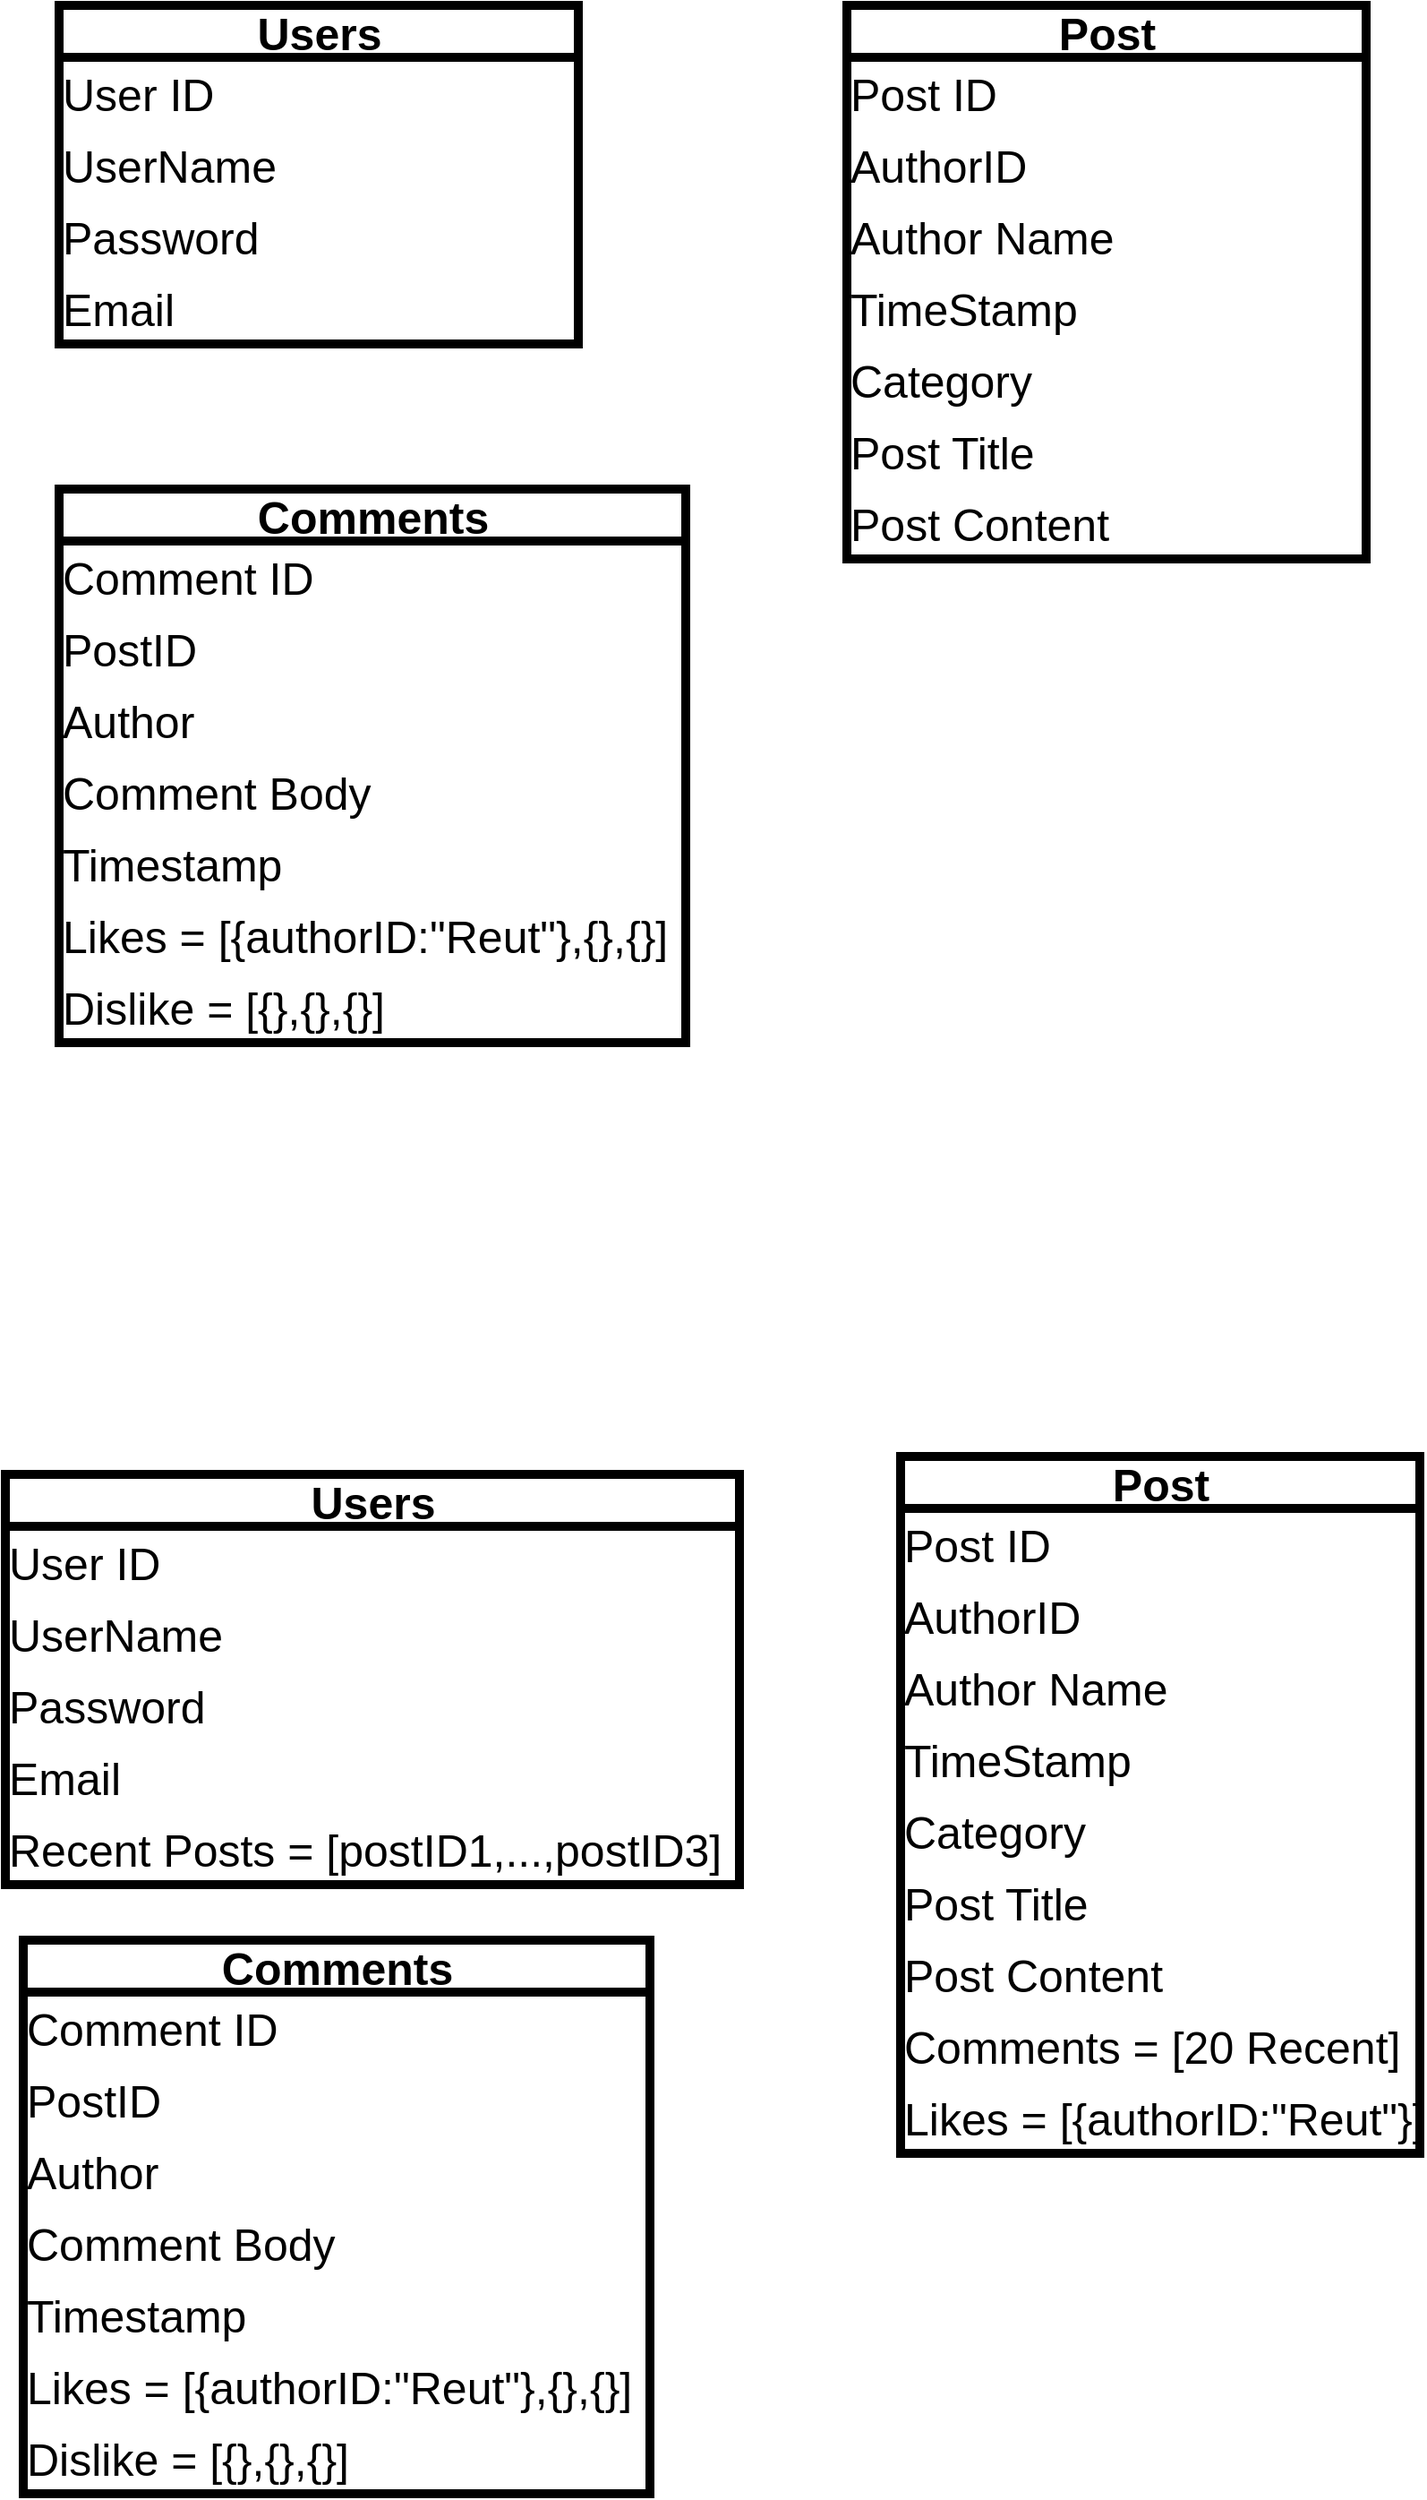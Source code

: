 <mxfile version="16.2.7" type="github">
  <diagram id="zEYRDg7CM3y8mPSsTqo-" name="Page-1">
    <mxGraphModel dx="1673" dy="896" grid="1" gridSize="10" guides="1" tooltips="1" connect="1" arrows="1" fold="1" page="1" pageScale="1" pageWidth="850" pageHeight="1100" math="0" shadow="0">
      <root>
        <mxCell id="0" />
        <mxCell id="1" parent="0" />
        <mxCell id="TbmRVshv5w0ojiPeIlpI-25" value="Users" style="swimlane;fontStyle=1;align=center;verticalAlign=middle;childLayout=stackLayout;horizontal=1;startSize=29;horizontalStack=0;resizeParent=1;resizeParentMax=0;resizeLast=0;collapsible=0;marginBottom=0;html=1;fontSize=25;strokeWidth=5;" vertex="1" parent="1">
          <mxGeometry x="50" y="30" width="290" height="189" as="geometry" />
        </mxCell>
        <mxCell id="TbmRVshv5w0ojiPeIlpI-30" value="User ID" style="text;html=1;resizable=0;autosize=1;align=left;verticalAlign=middle;points=[];fillColor=none;strokeColor=none;rounded=0;fontSize=25;" vertex="1" parent="TbmRVshv5w0ojiPeIlpI-25">
          <mxGeometry y="29" width="290" height="40" as="geometry" />
        </mxCell>
        <mxCell id="TbmRVshv5w0ojiPeIlpI-31" value="UserName" style="text;html=1;resizable=0;autosize=1;align=left;verticalAlign=middle;points=[];fillColor=none;strokeColor=none;rounded=0;fontSize=25;" vertex="1" parent="TbmRVshv5w0ojiPeIlpI-25">
          <mxGeometry y="69" width="290" height="40" as="geometry" />
        </mxCell>
        <mxCell id="TbmRVshv5w0ojiPeIlpI-32" value="Password" style="text;html=1;resizable=0;autosize=1;align=left;verticalAlign=middle;points=[];fillColor=none;strokeColor=none;rounded=0;fontSize=25;" vertex="1" parent="TbmRVshv5w0ojiPeIlpI-25">
          <mxGeometry y="109" width="290" height="40" as="geometry" />
        </mxCell>
        <mxCell id="TbmRVshv5w0ojiPeIlpI-33" value="Email" style="text;html=1;resizable=0;autosize=1;align=left;verticalAlign=middle;points=[];fillColor=none;strokeColor=none;rounded=0;fontSize=25;" vertex="1" parent="TbmRVshv5w0ojiPeIlpI-25">
          <mxGeometry y="149" width="290" height="40" as="geometry" />
        </mxCell>
        <mxCell id="TbmRVshv5w0ojiPeIlpI-39" value="Post" style="swimlane;fontStyle=1;align=center;verticalAlign=middle;childLayout=stackLayout;horizontal=1;startSize=29;horizontalStack=0;resizeParent=1;resizeParentMax=0;resizeLast=0;collapsible=0;marginBottom=0;html=1;fontSize=25;strokeWidth=5;" vertex="1" parent="1">
          <mxGeometry x="490" y="30" width="290" height="309" as="geometry" />
        </mxCell>
        <mxCell id="TbmRVshv5w0ojiPeIlpI-40" value="Post ID" style="text;html=1;resizable=0;autosize=1;align=left;verticalAlign=middle;points=[];fillColor=none;strokeColor=none;rounded=0;fontSize=25;" vertex="1" parent="TbmRVshv5w0ojiPeIlpI-39">
          <mxGeometry y="29" width="290" height="40" as="geometry" />
        </mxCell>
        <mxCell id="TbmRVshv5w0ojiPeIlpI-68" value="AuthorID" style="text;html=1;resizable=0;autosize=1;align=left;verticalAlign=middle;points=[];fillColor=none;strokeColor=none;rounded=0;fontSize=25;" vertex="1" parent="TbmRVshv5w0ojiPeIlpI-39">
          <mxGeometry y="69" width="290" height="40" as="geometry" />
        </mxCell>
        <mxCell id="TbmRVshv5w0ojiPeIlpI-41" value="Author Name" style="text;html=1;resizable=0;autosize=1;align=left;verticalAlign=middle;points=[];fillColor=none;strokeColor=none;rounded=0;fontSize=25;" vertex="1" parent="TbmRVshv5w0ojiPeIlpI-39">
          <mxGeometry y="109" width="290" height="40" as="geometry" />
        </mxCell>
        <mxCell id="TbmRVshv5w0ojiPeIlpI-42" value="TimeStamp" style="text;html=1;resizable=0;autosize=1;align=left;verticalAlign=middle;points=[];fillColor=none;strokeColor=none;rounded=0;fontSize=25;" vertex="1" parent="TbmRVshv5w0ojiPeIlpI-39">
          <mxGeometry y="149" width="290" height="40" as="geometry" />
        </mxCell>
        <mxCell id="TbmRVshv5w0ojiPeIlpI-43" value="Category&amp;nbsp;" style="text;html=1;resizable=0;autosize=1;align=left;verticalAlign=middle;points=[];fillColor=none;strokeColor=none;rounded=0;fontSize=25;" vertex="1" parent="TbmRVshv5w0ojiPeIlpI-39">
          <mxGeometry y="189" width="290" height="40" as="geometry" />
        </mxCell>
        <mxCell id="TbmRVshv5w0ojiPeIlpI-44" value="Post Title" style="text;html=1;resizable=0;autosize=1;align=left;verticalAlign=middle;points=[];fillColor=none;strokeColor=none;rounded=0;fontSize=25;" vertex="1" parent="TbmRVshv5w0ojiPeIlpI-39">
          <mxGeometry y="229" width="290" height="40" as="geometry" />
        </mxCell>
        <mxCell id="TbmRVshv5w0ojiPeIlpI-45" value="Post Content" style="text;html=1;resizable=0;autosize=1;align=left;verticalAlign=middle;points=[];fillColor=none;strokeColor=none;rounded=0;fontSize=25;" vertex="1" parent="TbmRVshv5w0ojiPeIlpI-39">
          <mxGeometry y="269" width="290" height="40" as="geometry" />
        </mxCell>
        <mxCell id="TbmRVshv5w0ojiPeIlpI-47" value="Comments" style="swimlane;fontStyle=1;align=center;verticalAlign=middle;childLayout=stackLayout;horizontal=1;startSize=29;horizontalStack=0;resizeParent=1;resizeParentMax=0;resizeLast=0;collapsible=0;marginBottom=0;html=1;fontSize=25;strokeWidth=5;" vertex="1" parent="1">
          <mxGeometry x="50" y="300" width="350" height="309" as="geometry" />
        </mxCell>
        <mxCell id="TbmRVshv5w0ojiPeIlpI-48" value="Comment ID" style="text;html=1;resizable=0;autosize=1;align=left;verticalAlign=middle;points=[];fillColor=none;strokeColor=none;rounded=0;fontSize=25;" vertex="1" parent="TbmRVshv5w0ojiPeIlpI-47">
          <mxGeometry y="29" width="350" height="40" as="geometry" />
        </mxCell>
        <mxCell id="TbmRVshv5w0ojiPeIlpI-52" value="PostID" style="text;html=1;resizable=0;autosize=1;align=left;verticalAlign=middle;points=[];fillColor=none;strokeColor=none;rounded=0;fontSize=25;" vertex="1" parent="TbmRVshv5w0ojiPeIlpI-47">
          <mxGeometry y="69" width="350" height="40" as="geometry" />
        </mxCell>
        <mxCell id="TbmRVshv5w0ojiPeIlpI-49" value="Author" style="text;html=1;resizable=0;autosize=1;align=left;verticalAlign=middle;points=[];fillColor=none;strokeColor=none;rounded=0;fontSize=25;" vertex="1" parent="TbmRVshv5w0ojiPeIlpI-47">
          <mxGeometry y="109" width="350" height="40" as="geometry" />
        </mxCell>
        <mxCell id="TbmRVshv5w0ojiPeIlpI-50" value="Comment Body" style="text;html=1;resizable=0;autosize=1;align=left;verticalAlign=middle;points=[];fillColor=none;strokeColor=none;rounded=0;fontSize=25;" vertex="1" parent="TbmRVshv5w0ojiPeIlpI-47">
          <mxGeometry y="149" width="350" height="40" as="geometry" />
        </mxCell>
        <mxCell id="TbmRVshv5w0ojiPeIlpI-51" value="Timestamp" style="text;html=1;resizable=0;autosize=1;align=left;verticalAlign=middle;points=[];fillColor=none;strokeColor=none;rounded=0;fontSize=25;" vertex="1" parent="TbmRVshv5w0ojiPeIlpI-47">
          <mxGeometry y="189" width="350" height="40" as="geometry" />
        </mxCell>
        <mxCell id="TbmRVshv5w0ojiPeIlpI-70" value="Likes = [{authorID:&quot;Reut&quot;},{},{}]" style="text;html=1;resizable=0;autosize=1;align=left;verticalAlign=middle;points=[];fillColor=none;strokeColor=none;rounded=0;fontSize=25;" vertex="1" parent="TbmRVshv5w0ojiPeIlpI-47">
          <mxGeometry y="229" width="350" height="40" as="geometry" />
        </mxCell>
        <mxCell id="TbmRVshv5w0ojiPeIlpI-78" value="Dislike = [{},{},{}]" style="text;html=1;resizable=0;autosize=1;align=left;verticalAlign=middle;points=[];fillColor=none;strokeColor=none;rounded=0;fontSize=25;" vertex="1" parent="TbmRVshv5w0ojiPeIlpI-47">
          <mxGeometry y="269" width="350" height="40" as="geometry" />
        </mxCell>
        <mxCell id="TbmRVshv5w0ojiPeIlpI-79" value="Users" style="swimlane;fontStyle=1;align=center;verticalAlign=middle;childLayout=stackLayout;horizontal=1;startSize=29;horizontalStack=0;resizeParent=1;resizeParentMax=0;resizeLast=0;collapsible=0;marginBottom=0;html=1;fontSize=25;strokeWidth=5;" vertex="1" parent="1">
          <mxGeometry x="20" y="850" width="410" height="229" as="geometry" />
        </mxCell>
        <mxCell id="TbmRVshv5w0ojiPeIlpI-80" value="User ID" style="text;html=1;resizable=0;autosize=1;align=left;verticalAlign=middle;points=[];fillColor=none;strokeColor=none;rounded=0;fontSize=25;" vertex="1" parent="TbmRVshv5w0ojiPeIlpI-79">
          <mxGeometry y="29" width="410" height="40" as="geometry" />
        </mxCell>
        <mxCell id="TbmRVshv5w0ojiPeIlpI-81" value="UserName" style="text;html=1;resizable=0;autosize=1;align=left;verticalAlign=middle;points=[];fillColor=none;strokeColor=none;rounded=0;fontSize=25;" vertex="1" parent="TbmRVshv5w0ojiPeIlpI-79">
          <mxGeometry y="69" width="410" height="40" as="geometry" />
        </mxCell>
        <mxCell id="TbmRVshv5w0ojiPeIlpI-82" value="Password" style="text;html=1;resizable=0;autosize=1;align=left;verticalAlign=middle;points=[];fillColor=none;strokeColor=none;rounded=0;fontSize=25;" vertex="1" parent="TbmRVshv5w0ojiPeIlpI-79">
          <mxGeometry y="109" width="410" height="40" as="geometry" />
        </mxCell>
        <mxCell id="TbmRVshv5w0ojiPeIlpI-83" value="Email" style="text;html=1;resizable=0;autosize=1;align=left;verticalAlign=middle;points=[];fillColor=none;strokeColor=none;rounded=0;fontSize=25;" vertex="1" parent="TbmRVshv5w0ojiPeIlpI-79">
          <mxGeometry y="149" width="410" height="40" as="geometry" />
        </mxCell>
        <mxCell id="TbmRVshv5w0ojiPeIlpI-84" value="Recent Posts = [postID1,...,postID3]" style="text;html=1;resizable=0;autosize=1;align=left;verticalAlign=middle;points=[];fillColor=none;strokeColor=none;rounded=0;fontSize=25;" vertex="1" parent="TbmRVshv5w0ojiPeIlpI-79">
          <mxGeometry y="189" width="410" height="40" as="geometry" />
        </mxCell>
        <mxCell id="TbmRVshv5w0ojiPeIlpI-86" value="Comments" style="swimlane;fontStyle=1;align=center;verticalAlign=middle;childLayout=stackLayout;horizontal=1;startSize=29;horizontalStack=0;resizeParent=1;resizeParentMax=0;resizeLast=0;collapsible=0;marginBottom=0;html=1;fontSize=25;strokeWidth=5;" vertex="1" parent="1">
          <mxGeometry x="30" y="1110" width="350" height="309" as="geometry" />
        </mxCell>
        <mxCell id="TbmRVshv5w0ojiPeIlpI-87" value="Comment ID" style="text;html=1;resizable=0;autosize=1;align=left;verticalAlign=middle;points=[];fillColor=none;strokeColor=none;rounded=0;fontSize=25;" vertex="1" parent="TbmRVshv5w0ojiPeIlpI-86">
          <mxGeometry y="29" width="350" height="40" as="geometry" />
        </mxCell>
        <mxCell id="TbmRVshv5w0ojiPeIlpI-88" value="PostID" style="text;html=1;resizable=0;autosize=1;align=left;verticalAlign=middle;points=[];fillColor=none;strokeColor=none;rounded=0;fontSize=25;" vertex="1" parent="TbmRVshv5w0ojiPeIlpI-86">
          <mxGeometry y="69" width="350" height="40" as="geometry" />
        </mxCell>
        <mxCell id="TbmRVshv5w0ojiPeIlpI-89" value="Author" style="text;html=1;resizable=0;autosize=1;align=left;verticalAlign=middle;points=[];fillColor=none;strokeColor=none;rounded=0;fontSize=25;" vertex="1" parent="TbmRVshv5w0ojiPeIlpI-86">
          <mxGeometry y="109" width="350" height="40" as="geometry" />
        </mxCell>
        <mxCell id="TbmRVshv5w0ojiPeIlpI-90" value="Comment Body" style="text;html=1;resizable=0;autosize=1;align=left;verticalAlign=middle;points=[];fillColor=none;strokeColor=none;rounded=0;fontSize=25;" vertex="1" parent="TbmRVshv5w0ojiPeIlpI-86">
          <mxGeometry y="149" width="350" height="40" as="geometry" />
        </mxCell>
        <mxCell id="TbmRVshv5w0ojiPeIlpI-91" value="Timestamp" style="text;html=1;resizable=0;autosize=1;align=left;verticalAlign=middle;points=[];fillColor=none;strokeColor=none;rounded=0;fontSize=25;" vertex="1" parent="TbmRVshv5w0ojiPeIlpI-86">
          <mxGeometry y="189" width="350" height="40" as="geometry" />
        </mxCell>
        <mxCell id="TbmRVshv5w0ojiPeIlpI-92" value="Likes = [{authorID:&quot;Reut&quot;},{},{}]" style="text;html=1;resizable=0;autosize=1;align=left;verticalAlign=middle;points=[];fillColor=none;strokeColor=none;rounded=0;fontSize=25;" vertex="1" parent="TbmRVshv5w0ojiPeIlpI-86">
          <mxGeometry y="229" width="350" height="40" as="geometry" />
        </mxCell>
        <mxCell id="TbmRVshv5w0ojiPeIlpI-93" value="Dislike = [{},{},{}]" style="text;html=1;resizable=0;autosize=1;align=left;verticalAlign=middle;points=[];fillColor=none;strokeColor=none;rounded=0;fontSize=25;" vertex="1" parent="TbmRVshv5w0ojiPeIlpI-86">
          <mxGeometry y="269" width="350" height="40" as="geometry" />
        </mxCell>
        <mxCell id="TbmRVshv5w0ojiPeIlpI-94" value="Post" style="swimlane;fontStyle=1;align=center;verticalAlign=middle;childLayout=stackLayout;horizontal=1;startSize=29;horizontalStack=0;resizeParent=1;resizeParentMax=0;resizeLast=0;collapsible=0;marginBottom=0;html=1;fontSize=25;strokeWidth=5;" vertex="1" parent="1">
          <mxGeometry x="520" y="840" width="290" height="389" as="geometry" />
        </mxCell>
        <mxCell id="TbmRVshv5w0ojiPeIlpI-95" value="Post ID" style="text;html=1;resizable=0;autosize=1;align=left;verticalAlign=middle;points=[];fillColor=none;strokeColor=none;rounded=0;fontSize=25;" vertex="1" parent="TbmRVshv5w0ojiPeIlpI-94">
          <mxGeometry y="29" width="290" height="40" as="geometry" />
        </mxCell>
        <mxCell id="TbmRVshv5w0ojiPeIlpI-101" value="AuthorID" style="text;html=1;resizable=0;autosize=1;align=left;verticalAlign=middle;points=[];fillColor=none;strokeColor=none;rounded=0;fontSize=25;" vertex="1" parent="TbmRVshv5w0ojiPeIlpI-94">
          <mxGeometry y="69" width="290" height="40" as="geometry" />
        </mxCell>
        <mxCell id="TbmRVshv5w0ojiPeIlpI-96" value="Author Name" style="text;html=1;resizable=0;autosize=1;align=left;verticalAlign=middle;points=[];fillColor=none;strokeColor=none;rounded=0;fontSize=25;" vertex="1" parent="TbmRVshv5w0ojiPeIlpI-94">
          <mxGeometry y="109" width="290" height="40" as="geometry" />
        </mxCell>
        <mxCell id="TbmRVshv5w0ojiPeIlpI-97" value="TimeStamp" style="text;html=1;resizable=0;autosize=1;align=left;verticalAlign=middle;points=[];fillColor=none;strokeColor=none;rounded=0;fontSize=25;" vertex="1" parent="TbmRVshv5w0ojiPeIlpI-94">
          <mxGeometry y="149" width="290" height="40" as="geometry" />
        </mxCell>
        <mxCell id="TbmRVshv5w0ojiPeIlpI-98" value="Category&amp;nbsp;" style="text;html=1;resizable=0;autosize=1;align=left;verticalAlign=middle;points=[];fillColor=none;strokeColor=none;rounded=0;fontSize=25;" vertex="1" parent="TbmRVshv5w0ojiPeIlpI-94">
          <mxGeometry y="189" width="290" height="40" as="geometry" />
        </mxCell>
        <mxCell id="TbmRVshv5w0ojiPeIlpI-99" value="Post Title" style="text;html=1;resizable=0;autosize=1;align=left;verticalAlign=middle;points=[];fillColor=none;strokeColor=none;rounded=0;fontSize=25;" vertex="1" parent="TbmRVshv5w0ojiPeIlpI-94">
          <mxGeometry y="229" width="290" height="40" as="geometry" />
        </mxCell>
        <mxCell id="TbmRVshv5w0ojiPeIlpI-100" value="Post Content" style="text;html=1;resizable=0;autosize=1;align=left;verticalAlign=middle;points=[];fillColor=none;strokeColor=none;rounded=0;fontSize=25;" vertex="1" parent="TbmRVshv5w0ojiPeIlpI-94">
          <mxGeometry y="269" width="290" height="40" as="geometry" />
        </mxCell>
        <mxCell id="TbmRVshv5w0ojiPeIlpI-102" value="Comments = [20 Recent]" style="text;html=1;resizable=0;autosize=1;align=left;verticalAlign=middle;points=[];fillColor=none;strokeColor=none;rounded=0;fontSize=25;" vertex="1" parent="TbmRVshv5w0ojiPeIlpI-94">
          <mxGeometry y="309" width="290" height="40" as="geometry" />
        </mxCell>
        <mxCell id="TbmRVshv5w0ojiPeIlpI-110" value="Likes = [{authorID:&quot;Reut&quot;}]" style="text;html=1;resizable=0;autosize=1;align=left;verticalAlign=middle;points=[];fillColor=none;strokeColor=none;rounded=0;fontSize=25;" vertex="1" parent="TbmRVshv5w0ojiPeIlpI-94">
          <mxGeometry y="349" width="290" height="40" as="geometry" />
        </mxCell>
      </root>
    </mxGraphModel>
  </diagram>
</mxfile>
